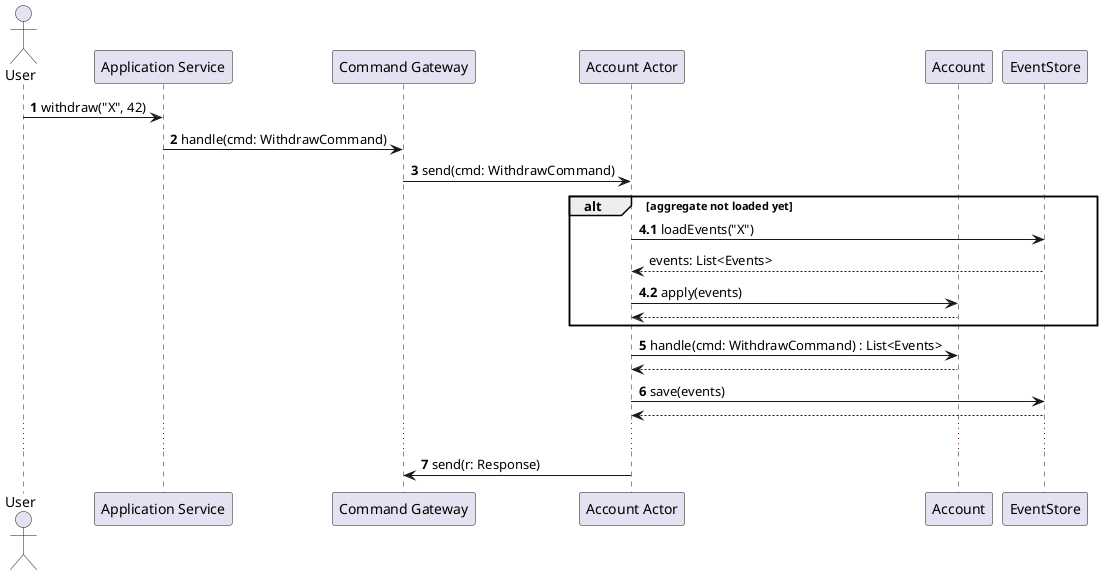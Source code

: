 @startuml

actor "User" as U
participant "Application Service" as AS
participant "Command Gateway" as CG
participant "Account Actor" as AC
participant "Account" as A
participant "EventStore" as ES

U -> AS: **1** withdraw("X", 42)
AS -> CG: **2** handle(cmd: WithdrawCommand)
CG -> AC: **3** send(cmd: WithdrawCommand)
alt aggregate not loaded yet
  AC -> ES: **4.1** loadEvents("X")
  AC <-- ES: events: List<Events>
  AC -> A: **4.2** apply(events)
  return
end
AC -> A: **5** handle(cmd: WithdrawCommand) : List<Events>
AC <-- A:
AC -> ES: **6** save(events)
return
...
CG <- AC: **7** send(r: Response)

@enduml